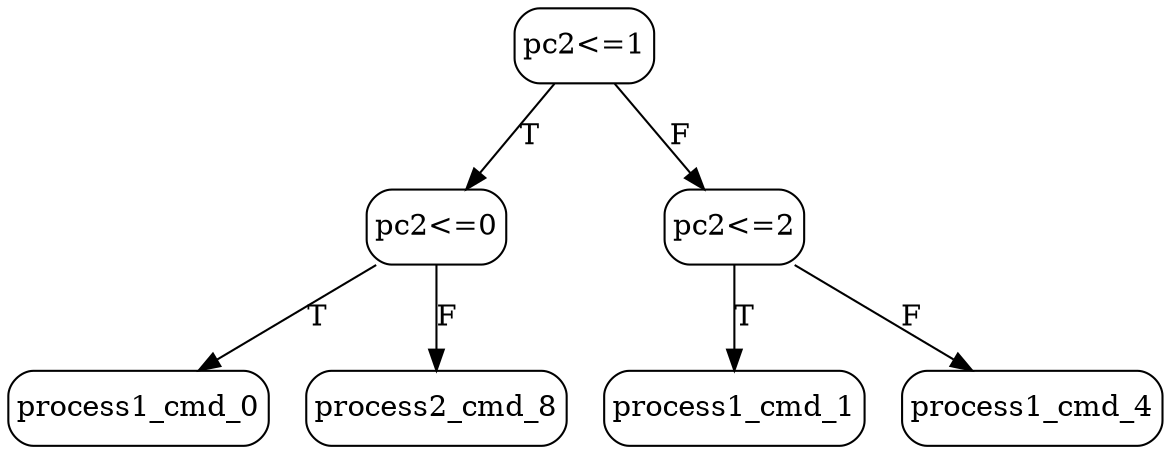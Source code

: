 // decision tree
digraph {
	2 [label=process1_cmd_0 margin="0.05,0.05" shape=box style=rounded]
	3 [label=process2_cmd_8 margin="0.05,0.05" shape=box style=rounded]
	1 [label="pc2<=0" margin="0.05,0.05" shape=box style=rounded]
	1 -> 2 [label=T]
	1 -> 3 [label=F]
	5 [label=process1_cmd_1 margin="0.05,0.05" shape=box style=rounded]
	6 [label=process1_cmd_4 margin="0.05,0.05" shape=box style=rounded]
	4 [label="pc2<=2" margin="0.05,0.05" shape=box style=rounded]
	4 -> 5 [label=T]
	4 -> 6 [label=F]
	0 [label="pc2<=1" margin="0.05,0.05" shape=box style=rounded]
	0 -> 1 [label=T]
	0 -> 4 [label=F]
}
